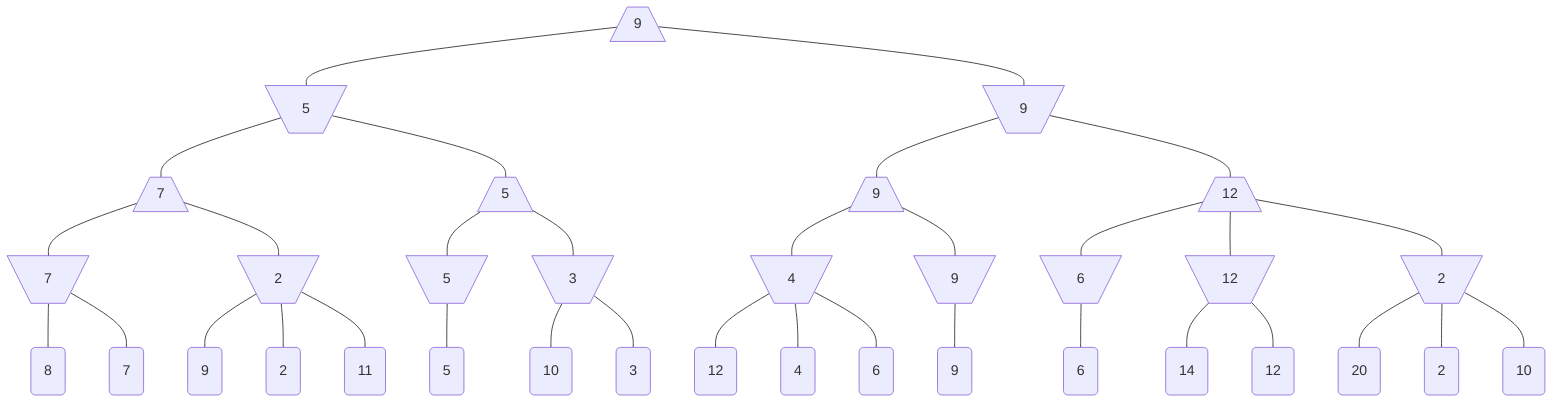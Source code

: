 flowchart TD
    classDef removed fill:#666,color:#fff;
    
A[/9\] --- B    
A --- C

B[\5/] --- D
B --- E
C[\9/] --- F
C --- G

D[/7\] --- H
D --- I
E[/5\] --- J
E --- K
F[/9\] --- L
F --- M
G[/12\] --- N
G --- O
G --- P

H[\7/] --- a(8)
H --- b(7)
I[\2/] --- c(9)
I --- d(2)
I --- e(11)
J[\5/] --- f(5)
K[\3/] --- g(10)
K --- h(3)
L[\4/] --- i(12)
L --- k(4)
L --- l(6)
M[\9/] --- m(9)
N[\6/] --- n(6)
O[\12/] --- o(14)
O --- p(12)
P[\2/] --- q(20)
P --- r(2)
P --- s(10)